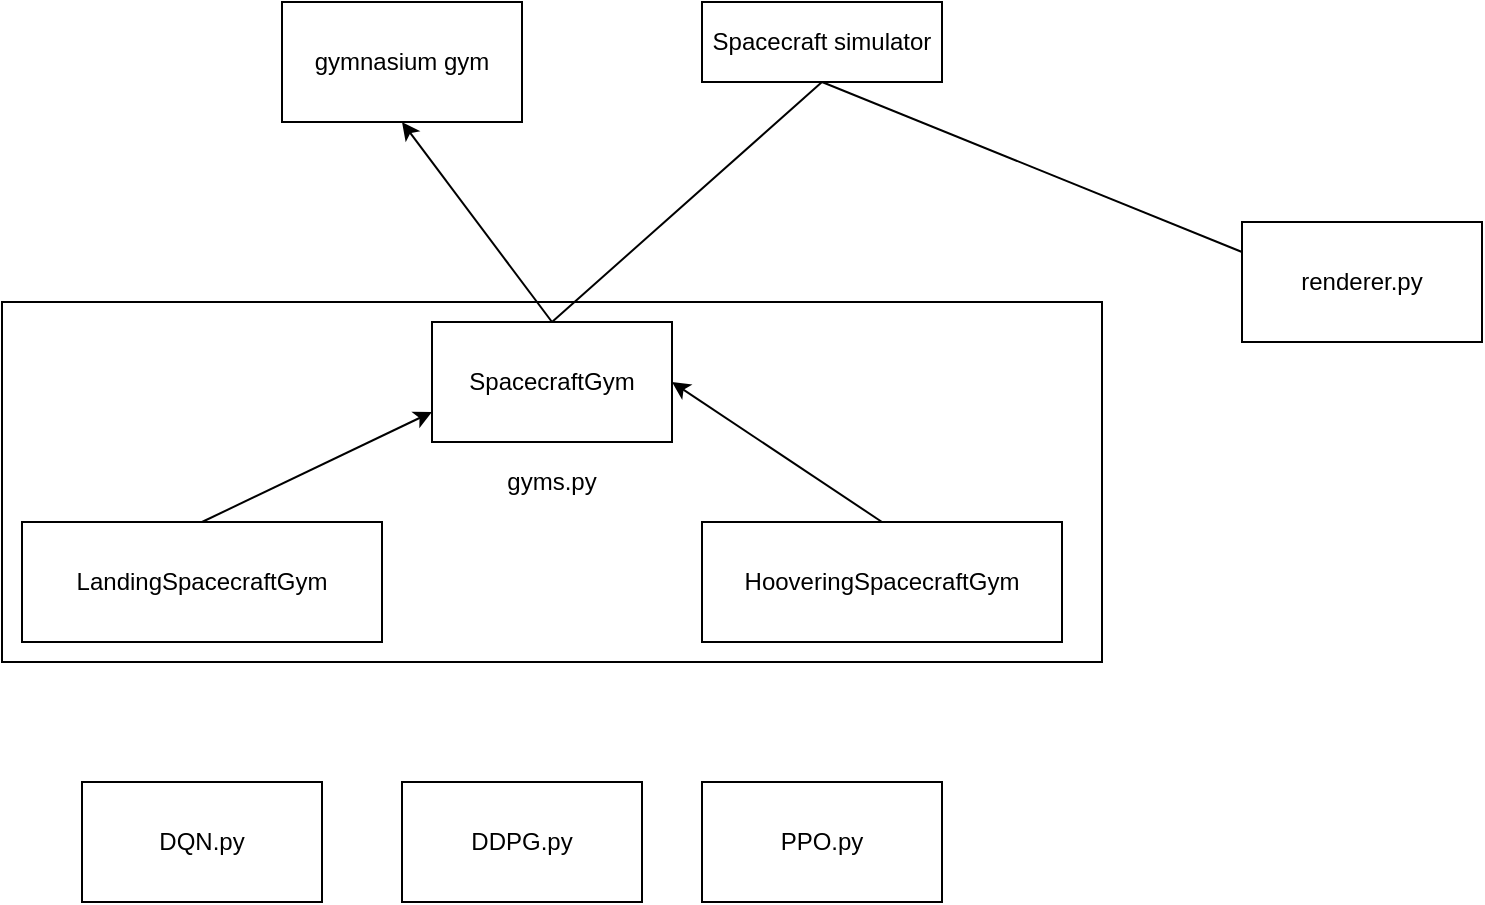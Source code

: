 <mxfile version="26.1.3">
  <diagram name="Page-1" id="qHr86KDMn-08RWBer6Qa">
    <mxGraphModel dx="1687" dy="1018" grid="1" gridSize="10" guides="1" tooltips="1" connect="1" arrows="1" fold="1" page="1" pageScale="1" pageWidth="850" pageHeight="1100" math="0" shadow="0">
      <root>
        <mxCell id="0" />
        <mxCell id="1" parent="0" />
        <mxCell id="epkf6g6AVR-B5mnoc2dU-7" value="gyms.py" style="rounded=0;whiteSpace=wrap;html=1;" vertex="1" parent="1">
          <mxGeometry x="120" y="250" width="550" height="180" as="geometry" />
        </mxCell>
        <mxCell id="epkf6g6AVR-B5mnoc2dU-1" value="Spacecraft simulator" style="rounded=0;whiteSpace=wrap;html=1;" vertex="1" parent="1">
          <mxGeometry x="470" y="100" width="120" height="40" as="geometry" />
        </mxCell>
        <mxCell id="epkf6g6AVR-B5mnoc2dU-2" value="&lt;div&gt;LandingSpacecraftGym&lt;/div&gt;" style="rounded=0;whiteSpace=wrap;html=1;" vertex="1" parent="1">
          <mxGeometry x="130" y="360" width="180" height="60" as="geometry" />
        </mxCell>
        <mxCell id="epkf6g6AVR-B5mnoc2dU-3" value="&lt;div&gt;HooveringSpacecraftGym&lt;/div&gt;" style="rounded=0;whiteSpace=wrap;html=1;" vertex="1" parent="1">
          <mxGeometry x="470" y="360" width="180" height="60" as="geometry" />
        </mxCell>
        <mxCell id="epkf6g6AVR-B5mnoc2dU-4" value="PPO.py" style="rounded=0;whiteSpace=wrap;html=1;" vertex="1" parent="1">
          <mxGeometry x="470" y="490" width="120" height="60" as="geometry" />
        </mxCell>
        <mxCell id="epkf6g6AVR-B5mnoc2dU-5" value="DDPG.py" style="rounded=0;whiteSpace=wrap;html=1;" vertex="1" parent="1">
          <mxGeometry x="320" y="490" width="120" height="60" as="geometry" />
        </mxCell>
        <mxCell id="epkf6g6AVR-B5mnoc2dU-6" value="DQN.py" style="rounded=0;whiteSpace=wrap;html=1;" vertex="1" parent="1">
          <mxGeometry x="160" y="490" width="120" height="60" as="geometry" />
        </mxCell>
        <mxCell id="epkf6g6AVR-B5mnoc2dU-8" value="SpacecraftGym" style="rounded=0;whiteSpace=wrap;html=1;" vertex="1" parent="1">
          <mxGeometry x="335" y="260" width="120" height="60" as="geometry" />
        </mxCell>
        <mxCell id="epkf6g6AVR-B5mnoc2dU-16" value="" style="endArrow=classic;html=1;rounded=0;exitX=0.5;exitY=0;exitDx=0;exitDy=0;entryX=0;entryY=0.75;entryDx=0;entryDy=0;" edge="1" parent="1" source="epkf6g6AVR-B5mnoc2dU-2" target="epkf6g6AVR-B5mnoc2dU-8">
          <mxGeometry width="50" height="50" relative="1" as="geometry">
            <mxPoint x="400" y="470" as="sourcePoint" />
            <mxPoint x="450" y="420" as="targetPoint" />
          </mxGeometry>
        </mxCell>
        <mxCell id="epkf6g6AVR-B5mnoc2dU-17" value="" style="endArrow=classic;html=1;rounded=0;exitX=0.5;exitY=0;exitDx=0;exitDy=0;entryX=1;entryY=0.5;entryDx=0;entryDy=0;" edge="1" parent="1" source="epkf6g6AVR-B5mnoc2dU-3" target="epkf6g6AVR-B5mnoc2dU-8">
          <mxGeometry width="50" height="50" relative="1" as="geometry">
            <mxPoint x="400" y="470" as="sourcePoint" />
            <mxPoint x="450" y="420" as="targetPoint" />
          </mxGeometry>
        </mxCell>
        <mxCell id="epkf6g6AVR-B5mnoc2dU-18" value="" style="endArrow=none;html=1;rounded=0;exitX=0.5;exitY=0;exitDx=0;exitDy=0;entryX=0.5;entryY=1;entryDx=0;entryDy=0;" edge="1" parent="1" source="epkf6g6AVR-B5mnoc2dU-8" target="epkf6g6AVR-B5mnoc2dU-1">
          <mxGeometry width="50" height="50" relative="1" as="geometry">
            <mxPoint x="400" y="470" as="sourcePoint" />
            <mxPoint x="450" y="420" as="targetPoint" />
          </mxGeometry>
        </mxCell>
        <mxCell id="epkf6g6AVR-B5mnoc2dU-19" value="gymnasium gym" style="rounded=0;whiteSpace=wrap;html=1;" vertex="1" parent="1">
          <mxGeometry x="260" y="100" width="120" height="60" as="geometry" />
        </mxCell>
        <mxCell id="epkf6g6AVR-B5mnoc2dU-20" value="" style="endArrow=classic;html=1;rounded=0;exitX=0.5;exitY=0;exitDx=0;exitDy=0;entryX=0.5;entryY=1;entryDx=0;entryDy=0;" edge="1" parent="1" source="epkf6g6AVR-B5mnoc2dU-8" target="epkf6g6AVR-B5mnoc2dU-19">
          <mxGeometry width="50" height="50" relative="1" as="geometry">
            <mxPoint x="400" y="470" as="sourcePoint" />
            <mxPoint x="450" y="420" as="targetPoint" />
          </mxGeometry>
        </mxCell>
        <mxCell id="epkf6g6AVR-B5mnoc2dU-21" value="&lt;div&gt;renderer.py&lt;/div&gt;" style="rounded=0;whiteSpace=wrap;html=1;" vertex="1" parent="1">
          <mxGeometry x="740" y="210" width="120" height="60" as="geometry" />
        </mxCell>
        <mxCell id="epkf6g6AVR-B5mnoc2dU-22" value="" style="endArrow=none;html=1;rounded=0;exitX=0.5;exitY=1;exitDx=0;exitDy=0;entryX=0;entryY=0.25;entryDx=0;entryDy=0;" edge="1" parent="1" source="epkf6g6AVR-B5mnoc2dU-1" target="epkf6g6AVR-B5mnoc2dU-21">
          <mxGeometry width="50" height="50" relative="1" as="geometry">
            <mxPoint x="500" y="350" as="sourcePoint" />
            <mxPoint x="550" y="300" as="targetPoint" />
          </mxGeometry>
        </mxCell>
      </root>
    </mxGraphModel>
  </diagram>
</mxfile>
